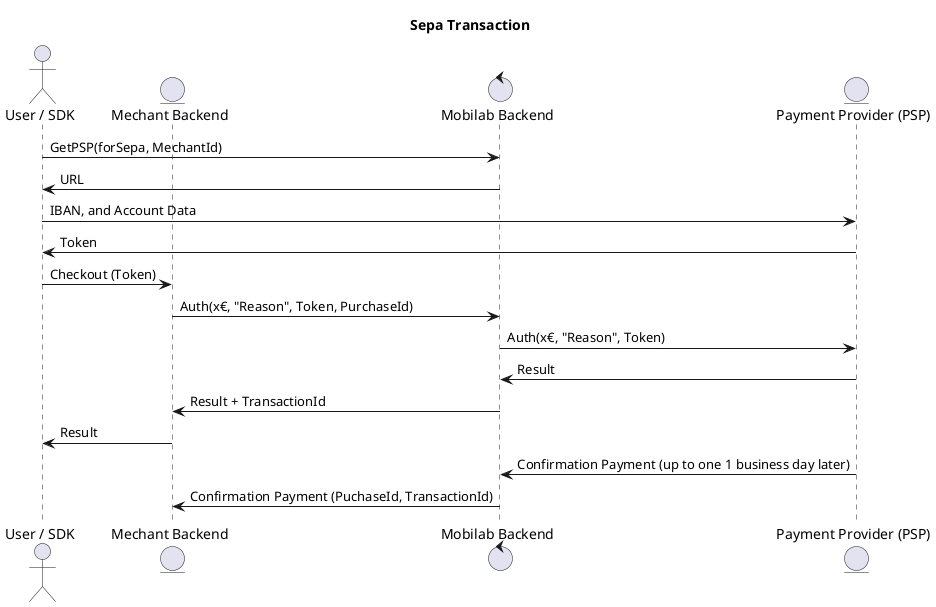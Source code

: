 @startuml

title "Sepa Transaction"

actor "User / SDK" as User
entity "Mechant Backend" as MEC
control "Mobilab Backend" as MBE
entity "Payment Provider (PSP)" as PSP

User -> MBE: GetPSP(forSepa, MechantId)
MBE -> User: URL

User -> PSP: IBAN, and Account Data
PSP -> User: Token

User -> MEC: Checkout (Token)
MEC -> MBE: Auth(x€, "Reason", Token, PurchaseId)
MBE -> PSP: Auth(x€, "Reason", Token)
PSP -> MBE: Result
MBE -> MEC: Result + TransactionId
MEC -> User: Result

PSP -> MBE: Confirmation Payment (up to one 1 business day later)
MBE -> MEC: Confirmation Payment (PuchaseId, TransactionId)

@enduml